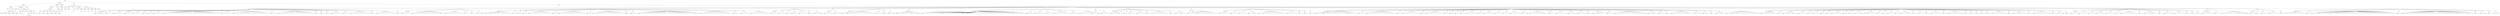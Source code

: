 graph Tree {
	"t0" [label = "TEI"];
	"t1" [label = "teiHeader"];
	"t2" [label = "fileDesc"];
	"t3" [label = "titleStmt"];
	"t4" [label = "title"];
	"t5" [label = "title"];
	"t6" [label = "author"];
	"t7" [label = "persName"];
	"t8" [label = "forename"];
	"t9" [label = "forename"];
	"t10" [label = "roleName"];
	"t11" [label = "nameLink"];
	"t12" [label = "surname"];
	"t13" [label = "idno"];
	"t14" [label = "idno"];
	"t15" [label = "publicationStmt"];
	"t16" [label = "publisher"];
	"t17" [label = "idno"];
	"t18" [label = "idno"];
	"t19" [label = "availability"];
	"t20" [label = "licence"];
	"t21" [label = "ab"];
	"t22" [label = "ref"];
	"t23" [label = "sourceDesc"];
	"t24" [label = "bibl"];
	"t25" [label = "name"];
	"t26" [label = "idno"];
	"t27" [label = "idno"];
	"t28" [label = "availability"];
	"t29" [label = "licence"];
	"t30" [label = "ab"];
	"t31" [label = "ref"];
	"t32" [label = "bibl"];
	"t33" [label = "date"];
	"t34" [label = "date"];
	"t35" [label = "idno"];
	"t36" [label = "profileDesc"];
	"t37" [label = "particDesc"];
	"t38" [label = "listPerson"];
	"t39" [label = "person"];
	"t40" [label = "persName"];
	"t41" [label = "person"];
	"t42" [label = "persName"];
	"t43" [label = "person"];
	"t44" [label = "persName"];
	"t45" [label = "person"];
	"t46" [label = "persName"];
	"t47" [label = "person"];
	"t48" [label = "persName"];
	"t49" [label = "person"];
	"t50" [label = "persName"];
	"t51" [label = "textClass"];
	"t52" [label = "keywords"];
	"t53" [label = "term"];
	"t54" [label = "term"];
	"t55" [label = "revisionDesc"];
	"t56" [label = "listChange"];
	"t57" [label = "change"];
	"t58" [label = "text"];
	"t59" [label = "front"];
	"t60" [label = "docTitle"];
	"t61" [label = "titlePart"];
	"t62" [label = "titlePart"];
	"t63" [label = "docDate"];
	"t64" [label = "docAuthor"];
	"t65" [label = "div"];
	"t66" [label = "div"];
	"t67" [label = "p"];
	"t68" [label = "performance"];
	"t69" [label = "ab"];
	"t70" [label = "castList"];
	"t71" [label = "head"];
	"t72" [label = "castItem"];
	"t73" [label = "role"];
	"t74" [label = "castItem"];
	"t75" [label = "role"];
	"t76" [label = "castItem"];
	"t77" [label = "role"];
	"t78" [label = "castItem"];
	"t79" [label = "role"];
	"t80" [label = "castItem"];
	"t81" [label = "role"];
	"t82" [label = "castItem"];
	"t83" [label = "role"];
	"t84" [label = "body"];
	"t85" [label = "div"];
	"t86" [label = "head"];
	"t87" [label = "div"];
	"t88" [label = "head"];
	"t89" [label = "sp"];
	"t90" [label = "speaker"];
	"t91" [label = "l"];
	"t92" [label = "sp"];
	"t93" [label = "speaker"];
	"t94" [label = "l"];
	"t95" [label = "sp"];
	"t96" [label = "speaker"];
	"t97" [label = "l"];
	"t98" [label = "l"];
	"t99" [label = "sp"];
	"t100" [label = "speaker"];
	"t101" [label = "l"];
	"t102" [label = "l"];
	"t103" [label = "l"];
	"t104" [label = "l"];
	"t105" [label = "stage"];
	"t106" [label = "sp"];
	"t107" [label = "speaker"];
	"t108" [label = "l"];
	"t109" [label = "l"];
	"t110" [label = "sp"];
	"t111" [label = "speaker"];
	"t112" [label = "l"];
	"t113" [label = "l"];
	"t114" [label = "l"];
	"t115" [label = "sp"];
	"t116" [label = "speaker"];
	"t117" [label = "l"];
	"t118" [label = "sp"];
	"t119" [label = "speaker"];
	"t120" [label = "l"];
	"t121" [label = "sp"];
	"t122" [label = "speaker"];
	"t123" [label = "l"];
	"t124" [label = "l"];
	"t125" [label = "l"];
	"t126" [label = "sp"];
	"t127" [label = "speaker"];
	"t128" [label = "l"];
	"t129" [label = "l"];
	"t130" [label = "l"];
	"t131" [label = "l"];
	"t132" [label = "l"];
	"t133" [label = "l"];
	"t134" [label = "l"];
	"t135" [label = "l"];
	"t136" [label = "l"];
	"t137" [label = "l"];
	"t138" [label = "l"];
	"t139" [label = "l"];
	"t140" [label = "l"];
	"t141" [label = "l"];
	"t142" [label = "l"];
	"t143" [label = "l"];
	"t144" [label = "l"];
	"t145" [label = "l"];
	"t146" [label = "l"];
	"t147" [label = "l"];
	"t148" [label = "l"];
	"t149" [label = "l"];
	"t150" [label = "l"];
	"t151" [label = "l"];
	"t152" [label = "l"];
	"t153" [label = "l"];
	"t154" [label = "sp"];
	"t155" [label = "speaker"];
	"t156" [label = "l"];
	"t157" [label = "l"];
	"t158" [label = "l"];
	"t159" [label = "l"];
	"t160" [label = "sp"];
	"t161" [label = "speaker"];
	"t162" [label = "l"];
	"t163" [label = "l"];
	"t164" [label = "l"];
	"t165" [label = "l"];
	"t166" [label = "l"];
	"t167" [label = "l"];
	"t168" [label = "l"];
	"t169" [label = "l"];
	"t170" [label = "l"];
	"t171" [label = "l"];
	"t172" [label = "l"];
	"t173" [label = "l"];
	"t174" [label = "l"];
	"t175" [label = "l"];
	"t176" [label = "l"];
	"t177" [label = "l"];
	"t178" [label = "sp"];
	"t179" [label = "speaker"];
	"t180" [label = "l"];
	"t181" [label = "l"];
	"t182" [label = "sp"];
	"t183" [label = "speaker"];
	"t184" [label = "l"];
	"t185" [label = "l"];
	"t186" [label = "l"];
	"t187" [label = "l"];
	"t188" [label = "l"];
	"t189" [label = "l"];
	"t190" [label = "l"];
	"t191" [label = "l"];
	"t192" [label = "l"];
	"t193" [label = "l"];
	"t194" [label = "l"];
	"t195" [label = "l"];
	"t196" [label = "l"];
	"t197" [label = "l"];
	"t198" [label = "l"];
	"t199" [label = "l"];
	"t200" [label = "sp"];
	"t201" [label = "speaker"];
	"t202" [label = "l"];
	"t203" [label = "sp"];
	"t204" [label = "speaker"];
	"t205" [label = "l"];
	"t206" [label = "sp"];
	"t207" [label = "speaker"];
	"t208" [label = "l"];
	"t209" [label = "sp"];
	"t210" [label = "speaker"];
	"t211" [label = "l"];
	"t212" [label = "l"];
	"t213" [label = "l"];
	"t214" [label = "l"];
	"t215" [label = "sp"];
	"t216" [label = "speaker"];
	"t217" [label = "l"];
	"t218" [label = "l"];
	"t219" [label = "sp"];
	"t220" [label = "speaker"];
	"t221" [label = "l"];
	"t222" [label = "l"];
	"t223" [label = "l"];
	"t224" [label = "l"];
	"t225" [label = "l"];
	"t226" [label = "l"];
	"t227" [label = "l"];
	"t228" [label = "l"];
	"t229" [label = "sp"];
	"t230" [label = "speaker"];
	"t231" [label = "l"];
	"t232" [label = "sp"];
	"t233" [label = "speaker"];
	"t234" [label = "l"];
	"t235" [label = "l"];
	"t236" [label = "l"];
	"t237" [label = "l"];
	"t238" [label = "l"];
	"t239" [label = "l"];
	"t240" [label = "l"];
	"t241" [label = "l"];
	"t242" [label = "sp"];
	"t243" [label = "speaker"];
	"t244" [label = "l"];
	"t245" [label = "div"];
	"t246" [label = "head"];
	"t247" [label = "sp"];
	"t248" [label = "speaker"];
	"t249" [label = "l"];
	"t250" [label = "l"];
	"t251" [label = "l"];
	"t252" [label = "sp"];
	"t253" [label = "speaker"];
	"t254" [label = "l"];
	"t255" [label = "l"];
	"t256" [label = "l"];
	"t257" [label = "l"];
	"t258" [label = "l"];
	"t259" [label = "l"];
	"t260" [label = "l"];
	"t261" [label = "l"];
	"t262" [label = "l"];
	"t263" [label = "l"];
	"t264" [label = "l"];
	"t265" [label = "l"];
	"t266" [label = "stage"];
	"t267" [label = "l"];
	"t268" [label = "sp"];
	"t269" [label = "speaker"];
	"t270" [label = "l"];
	"t271" [label = "l"];
	"t272" [label = "l"];
	"t273" [label = "l"];
	"t274" [label = "l"];
	"t275" [label = "l"];
	"t276" [label = "l"];
	"t277" [label = "sp"];
	"t278" [label = "speaker"];
	"t279" [label = "l"];
	"t280" [label = "l"];
	"t281" [label = "sp"];
	"t282" [label = "speaker"];
	"t283" [label = "l"];
	"t284" [label = "sp"];
	"t285" [label = "speaker"];
	"t286" [label = "l"];
	"t287" [label = "stage"];
	"t288" [label = "div"];
	"t289" [label = "head"];
	"t290" [label = "sp"];
	"t291" [label = "speaker"];
	"t292" [label = "l"];
	"t293" [label = "stage"];
	"t294" [label = "l"];
	"t295" [label = "l"];
	"t296" [label = "l"];
	"t297" [label = "l"];
	"t298" [label = "l"];
	"t299" [label = "l"];
	"t300" [label = "l"];
	"t301" [label = "l"];
	"t302" [label = "l"];
	"t303" [label = "sp"];
	"t304" [label = "speaker"];
	"t305" [label = "l"];
	"t306" [label = "sp"];
	"t307" [label = "speaker"];
	"t308" [label = "l"];
	"t309" [label = "sp"];
	"t310" [label = "speaker"];
	"t311" [label = "l"];
	"t312" [label = "sp"];
	"t313" [label = "speaker"];
	"t314" [label = "l"];
	"t315" [label = "l"];
	"t316" [label = "l"];
	"t317" [label = "l"];
	"t318" [label = "l"];
	"t319" [label = "l"];
	"t320" [label = "l"];
	"t321" [label = "l"];
	"t322" [label = "l"];
	"t323" [label = "l"];
	"t324" [label = "sp"];
	"t325" [label = "speaker"];
	"t326" [label = "l"];
	"t327" [label = "sp"];
	"t328" [label = "speaker"];
	"t329" [label = "l"];
	"t330" [label = "l"];
	"t331" [label = "l"];
	"t332" [label = "l"];
	"t333" [label = "l"];
	"t334" [label = "l"];
	"t335" [label = "l"];
	"t336" [label = "l"];
	"t337" [label = "l"];
	"t338" [label = "l"];
	"t339" [label = "l"];
	"t340" [label = "l"];
	"t341" [label = "sp"];
	"t342" [label = "speaker"];
	"t343" [label = "l"];
	"t344" [label = "sp"];
	"t345" [label = "speaker"];
	"t346" [label = "l"];
	"t347" [label = "l"];
	"t348" [label = "l"];
	"t349" [label = "l"];
	"t350" [label = "l"];
	"t351" [label = "l"];
	"t352" [label = "l"];
	"t353" [label = "l"];
	"t354" [label = "l"];
	"t355" [label = "l"];
	"t356" [label = "l"];
	"t357" [label = "l"];
	"t358" [label = "l"];
	"t359" [label = "l"];
	"t360" [label = "sp"];
	"t361" [label = "speaker"];
	"t362" [label = "l"];
	"t363" [label = "sp"];
	"t364" [label = "speaker"];
	"t365" [label = "l"];
	"t366" [label = "l"];
	"t367" [label = "sp"];
	"t368" [label = "speaker"];
	"t369" [label = "l"];
	"t370" [label = "l"];
	"t371" [label = "l"];
	"t372" [label = "l"];
	"t373" [label = "l"];
	"t374" [label = "l"];
	"t375" [label = "l"];
	"t376" [label = "l"];
	"t377" [label = "l"];
	"t378" [label = "l"];
	"t379" [label = "l"];
	"t380" [label = "l"];
	"t381" [label = "l"];
	"t382" [label = "l"];
	"t383" [label = "l"];
	"t384" [label = "l"];
	"t385" [label = "l"];
	"t386" [label = "stage"];
	"t387" [label = "l"];
	"t388" [label = "l"];
	"t389" [label = "l"];
	"t390" [label = "l"];
	"t391" [label = "l"];
	"t392" [label = "l"];
	"t393" [label = "l"];
	"t394" [label = "stage"];
	"t395" [label = "l"];
	"t396" [label = "sp"];
	"t397" [label = "speaker"];
	"t398" [label = "l"];
	"t399" [label = "l"];
	"t400" [label = "l"];
	"t401" [label = "l"];
	"t402" [label = "l"];
	"t403" [label = "l"];
	"t404" [label = "l"];
	"t405" [label = "l"];
	"t406" [label = "l"];
	"t407" [label = "l"];
	"t408" [label = "l"];
	"t409" [label = "l"];
	"t410" [label = "l"];
	"t411" [label = "l"];
	"t412" [label = "sp"];
	"t413" [label = "speaker"];
	"t414" [label = "l"];
	"t415" [label = "l"];
	"t416" [label = "sp"];
	"t417" [label = "speaker"];
	"t418" [label = "l"];
	"t419" [label = "l"];
	"t420" [label = "l"];
	"t421" [label = "sp"];
	"t422" [label = "speaker"];
	"t423" [label = "l"];
	"t424" [label = "l"];
	"t425" [label = "l"];
	"t426" [label = "l"];
	"t427" [label = "l"];
	"t428" [label = "l"];
	"t429" [label = "l"];
	"t430" [label = "l"];
	"t431" [label = "div"];
	"t432" [label = "head"];
	"t433" [label = "sp"];
	"t434" [label = "speaker"];
	"t435" [label = "l"];
	"t436" [label = "l"];
	"t437" [label = "sp"];
	"t438" [label = "speaker"];
	"t439" [label = "l"];
	"t440" [label = "l"];
	"t441" [label = "sp"];
	"t442" [label = "speaker"];
	"t443" [label = "l"];
	"t444" [label = "sp"];
	"t445" [label = "speaker"];
	"t446" [label = "l"];
	"t447" [label = "l"];
	"t448" [label = "sp"];
	"t449" [label = "speaker"];
	"t450" [label = "l"];
	"t451" [label = "l"];
	"t452" [label = "l"];
	"t453" [label = "sp"];
	"t454" [label = "speaker"];
	"t455" [label = "l"];
	"t456" [label = "sp"];
	"t457" [label = "speaker"];
	"t458" [label = "l"];
	"t459" [label = "l"];
	"t460" [label = "stage"];
	"t461" [label = "div"];
	"t462" [label = "head"];
	"t463" [label = "sp"];
	"t464" [label = "speaker"];
	"t465" [label = "l"];
	"t466" [label = "l"];
	"t467" [label = "l"];
	"t468" [label = "sp"];
	"t469" [label = "speaker"];
	"t470" [label = "l"];
	"t471" [label = "l"];
	"t472" [label = "div"];
	"t473" [label = "head"];
	"t474" [label = "sp"];
	"t475" [label = "speaker"];
	"t476" [label = "l"];
	"t477" [label = "sp"];
	"t478" [label = "speaker"];
	"t479" [label = "l"];
	"t480" [label = "l"];
	"t481" [label = "l"];
	"t482" [label = "l"];
	"t483" [label = "l"];
	"t484" [label = "l"];
	"t485" [label = "l"];
	"t486" [label = "l"];
	"t487" [label = "l"];
	"t488" [label = "l"];
	"t489" [label = "l"];
	"t490" [label = "l"];
	"t491" [label = "sp"];
	"t492" [label = "speaker"];
	"t493" [label = "l"];
	"t494" [label = "l"];
	"t495" [label = "sp"];
	"t496" [label = "speaker"];
	"t497" [label = "l"];
	"t498" [label = "sp"];
	"t499" [label = "speaker"];
	"t500" [label = "l"];
	"t501" [label = "stage"];
	"t502" [label = "div"];
	"t503" [label = "head"];
	"t504" [label = "sp"];
	"t505" [label = "speaker"];
	"t506" [label = "l"];
	"t507" [label = "l"];
	"t508" [label = "l"];
	"t509" [label = "l"];
	"t510" [label = "l"];
	"t511" [label = "stage"];
	"t512" [label = "l"];
	"t513" [label = "l"];
	"t514" [label = "stage"];
	"t515" [label = "l"];
	"t516" [label = "div"];
	"t517" [label = "head"];
	"t518" [label = "stage"];
	"t519" [label = "sp"];
	"t520" [label = "speaker"];
	"t521" [label = "l"];
	"t522" [label = "l"];
	"t523" [label = "l"];
	"t524" [label = "l"];
	"t525" [label = "l"];
	"t526" [label = "l"];
	"t527" [label = "l"];
	"t528" [label = "l"];
	"t529" [label = "stage"];
	"t530" [label = "l"];
	"t531" [label = "l"];
	"t532" [label = "l"];
	"t533" [label = "l"];
	"t534" [label = "stage"];
	"t535" [label = "l"];
	"t536" [label = "l"];
	"t537" [label = "l"];
	"t538" [label = "stage"];
	"t539" [label = "l"];
	"t540" [label = "stage"];
	"t541" [label = "l"];
	"t542" [label = "l"];
	"t543" [label = "l"];
	"t544" [label = "l"];
	"t545" [label = "l"];
	"t546" [label = "l"];
	"t547" [label = "l"];
	"t548" [label = "l"];
	"t549" [label = "l"];
	"t550" [label = "l"];
	"t551" [label = "l"];
	"t552" [label = "l"];
	"t553" [label = "l"];
	"t554" [label = "l"];
	"t555" [label = "l"];
	"t556" [label = "l"];
	"t557" [label = "l"];
	"t558" [label = "l"];
	"t559" [label = "l"];
	"t560" [label = "l"];
	"t561" [label = "stage"];
	"t562" [label = "l"];
	"t563" [label = "l"];
	"t564" [label = "l"];
	"t565" [label = "stage"];
	"t566" [label = "l"];
	"t567" [label = "sp"];
	"t568" [label = "speaker"];
	"t569" [label = "l"];
	"t570" [label = "l"];
	"t571" [label = "sp"];
	"t572" [label = "speaker"];
	"t573" [label = "l"];
	"t574" [label = "l"];
	"t575" [label = "l"];
	"t576" [label = "l"];
	"t577" [label = "sp"];
	"t578" [label = "speaker"];
	"t579" [label = "l"];
	"t580" [label = "l"];
	"t581" [label = "sp"];
	"t582" [label = "speaker"];
	"t583" [label = "l"];
	"t584" [label = "l"];
	"t585" [label = "l"];
	"t586" [label = "l"];
	"t587" [label = "l"];
	"t588" [label = "l"];
	"t589" [label = "l"];
	"t590" [label = "sp"];
	"t591" [label = "speaker"];
	"t592" [label = "l"];
	"t593" [label = "stage"];
	"t594" [label = "sp"];
	"t595" [label = "speaker"];
	"t596" [label = "l"];
	"t597" [label = "l"];
	"t598" [label = "l"];
	"t599" [label = "l"];
	"t600" [label = "stage"];
	"t601" [label = "l"];
	"t602" [label = "l"];
	"t603" [label = "stage"];
	"t604" [label = "div"];
	"t605" [label = "head"];
	"t606" [label = "sp"];
	"t607" [label = "speaker"];
	"t608" [label = "l"];
	"t609" [label = "l"];
	"t610" [label = "l"];
	"t611" [label = "div"];
	"t612" [label = "head"];
	"t613" [label = "stage"];
	"t614" [label = "sp"];
	"t615" [label = "speaker"];
	"t616" [label = "l"];
	"t617" [label = "l"];
	"t618" [label = "sp"];
	"t619" [label = "speaker"];
	"t620" [label = "l"];
	"t621" [label = "sp"];
	"t622" [label = "speaker"];
	"t623" [label = "l"];
	"t624" [label = "sp"];
	"t625" [label = "speaker"];
	"t626" [label = "l"];
	"t627" [label = "l"];
	"t628" [label = "sp"];
	"t629" [label = "speaker"];
	"t630" [label = "l"];
	"t631" [label = "l"];
	"t632" [label = "l"];
	"t633" [label = "sp"];
	"t634" [label = "speaker"];
	"t635" [label = "l"];
	"t636" [label = "sp"];
	"t637" [label = "speaker"];
	"t638" [label = "l"];
	"t639" [label = "l"];
	"t640" [label = "l"];
	"t641" [label = "l"];
	"t642" [label = "l"];
	"t643" [label = "l"];
	"t644" [label = "l"];
	"t645" [label = "sp"];
	"t646" [label = "speaker"];
	"t647" [label = "l"];
	"t648" [label = "sp"];
	"t649" [label = "speaker"];
	"t650" [label = "l"];
	"t651" [label = "stage"];
	"t652" [label = "l"];
	"t653" [label = "l"];
	"t654" [label = "div"];
	"t655" [label = "head"];
	"t656" [label = "stage"];
	"t657" [label = "sp"];
	"t658" [label = "speaker"];
	"t659" [label = "l"];
	"t660" [label = "l"];
	"t661" [label = "l"];
	"t662" [label = "stage"];
	"t663" [label = "l"];
	"t664" [label = "l"];
	"t665" [label = "l"];
	"t666" [label = "l"];
	"t667" [label = "l"];
	"t668" [label = "l"];
	"t669" [label = "l"];
	"t670" [label = "l"];
	"t671" [label = "l"];
	"t672" [label = "div"];
	"t673" [label = "head"];
	"t674" [label = "sp"];
	"t675" [label = "speaker"];
	"t676" [label = "l"];
	"t677" [label = "l"];
	"t678" [label = "l"];
	"t679" [label = "l"];
	"t680" [label = "sp"];
	"t681" [label = "speaker"];
	"t682" [label = "l"];
	"t683" [label = "l"];
	"t684" [label = "sp"];
	"t685" [label = "speaker"];
	"t686" [label = "l"];
	"t687" [label = "l"];
	"t688" [label = "l"];
	"t689" [label = "sp"];
	"t690" [label = "speaker"];
	"t691" [label = "l"];
	"t692" [label = "stage"];
	"t693" [label = "l"];
	"t694" [label = "sp"];
	"t695" [label = "speaker"];
	"t696" [label = "l"];
	"t697" [label = "l"];
	"t698" [label = "l"];
	"t699" [label = "l"];
	"t700" [label = "l"];
	"t701" [label = "l"];
	"t702" [label = "l"];
	"t703" [label = "l"];
	"t704" [label = "l"];
	"t705" [label = "l"];
	"t706" [label = "l"];
	"t707" [label = "l"];
	"t708" [label = "sp"];
	"t709" [label = "speaker"];
	"t710" [label = "l"];
	"t711" [label = "l"];
	"t712" [label = "l"];
	"t713" [label = "l"];
	"t714" [label = "sp"];
	"t715" [label = "speaker"];
	"t716" [label = "l"];
	"t717" [label = "sp"];
	"t718" [label = "speaker"];
	"t719" [label = "l"];
	"t720" [label = "sp"];
	"t721" [label = "speaker"];
	"t722" [label = "l"];
	"t723" [label = "div"];
	"t724" [label = "head"];
	"t725" [label = "stage"];
	"t726" [label = "sp"];
	"t727" [label = "speaker"];
	"t728" [label = "l"];
	"t729" [label = "l"];
	"t730" [label = "sp"];
	"t731" [label = "speaker"];
	"t732" [label = "l"];
	"t733" [label = "l"];
	"t734" [label = "l"];
	"t735" [label = "l"];
	"t736" [label = "l"];
	"t737" [label = "l"];
	"t738" [label = "l"];
	"t739" [label = "l"];
	"t740" [label = "l"];
	"t741" [label = "l"];
	"t742" [label = "stage"];
	"t743" [label = "l"];
	"t744" [label = "l"];
	"t745" [label = "l"];
	"t746" [label = "l"];
	"t747" [label = "sp"];
	"t748" [label = "speaker"];
	"t749" [label = "l"];
	"t750" [label = "l"];
	"t751" [label = "sp"];
	"t752" [label = "speaker"];
	"t753" [label = "l"];
	"t754" [label = "l"];
	"t755" [label = "l"];
	"t756" [label = "l"];
	"t757" [label = "l"];
	"t758" [label = "l"];
	"t759" [label = "l"];
	"t760" [label = "l"];
	"t761" [label = "l"];
	"t762" [label = "l"];
	"t763" [label = "l"];
	"t764" [label = "l"];
	"t765" [label = "l"];
	"t766" [label = "sp"];
	"t767" [label = "speaker"];
	"t768" [label = "l"];
	"t769" [label = "sp"];
	"t770" [label = "speaker"];
	"t771" [label = "l"];
	"t772" [label = "l"];
	"t773" [label = "l"];
	"t774" [label = "l"];
	"t775" [label = "l"];
	"t776" [label = "l"];
	"t777" [label = "l"];
	"t778" [label = "sp"];
	"t779" [label = "speaker"];
	"t780" [label = "l"];
	"t781" [label = "sp"];
	"t782" [label = "speaker"];
	"t783" [label = "l"];
	"t784" [label = "l"];
	"t785" [label = "l"];
	"t786" [label = "l"];
	"t787" [label = "l"];
	"t788" [label = "l"];
	"t789" [label = "l"];
	"t790" [label = "sp"];
	"t791" [label = "speaker"];
	"t792" [label = "l"];
	"t793" [label = "sp"];
	"t794" [label = "speaker"];
	"t795" [label = "l"];
	"t796" [label = "sp"];
	"t797" [label = "speaker"];
	"t798" [label = "l"];
	"t799" [label = "sp"];
	"t800" [label = "speaker"];
	"t801" [label = "l"];
	"t802" [label = "sp"];
	"t803" [label = "speaker"];
	"t804" [label = "l"];
	"t805" [label = "l"];
	"t806" [label = "l"];
	"t807" [label = "l"];
	"t808" [label = "sp"];
	"t809" [label = "speaker"];
	"t810" [label = "l"];
	"t811" [label = "sp"];
	"t812" [label = "speaker"];
	"t813" [label = "l"];
	"t814" [label = "l"];
	"t815" [label = "l"];
	"t816" [label = "l"];
	"t817" [label = "sp"];
	"t818" [label = "speaker"];
	"t819" [label = "l"];
	"t820" [label = "l"];
	"t821" [label = "sp"];
	"t822" [label = "speaker"];
	"t823" [label = "l"];
	"t824" [label = "l"];
	"t825" [label = "sp"];
	"t826" [label = "speaker"];
	"t827" [label = "l"];
	"t828" [label = "l"];
	"t829" [label = "l"];
	"t830" [label = "l"];
	"t831" [label = "sp"];
	"t832" [label = "speaker"];
	"t833" [label = "l"];
	"t834" [label = "stage"];
	"t835" [label = "sp"];
	"t836" [label = "speaker"];
	"t837" [label = "l"];
	"t838" [label = "l"];
	"t839" [label = "l"];
	"t840" [label = "l"];
	"t841" [label = "l"];
	"t842" [label = "stage"];
	"t843" [label = "l"];
	"t844" [label = "sp"];
	"t845" [label = "speaker"];
	"t846" [label = "l"];
	"t847" [label = "l"];
	"t848" [label = "sp"];
	"t849" [label = "speaker"];
	"t850" [label = "l"];
	"t851" [label = "l"];
	"t852" [label = "l"];
	"t853" [label = "l"];
	"t854" [label = "sp"];
	"t855" [label = "speaker"];
	"t856" [label = "l"];
	"t857" [label = "l"];
	"t858" [label = "l"];
	"t859" [label = "sp"];
	"t860" [label = "speaker"];
	"t861" [label = "l"];
	"t862" [label = "l"];
	"t863" [label = "l"];
	"t864" [label = "sp"];
	"t865" [label = "speaker"];
	"t866" [label = "l"];
	"t867" [label = "sp"];
	"t868" [label = "speaker"];
	"t869" [label = "l"];
	"t870" [label = "stage"];
	"t871" [label = "l"];
	"t872" [label = "l"];
	"t873" [label = "l"];
	"t874" [label = "sp"];
	"t875" [label = "speaker"];
	"t876" [label = "l"];
	"t877" [label = "l"];
	"t878" [label = "sp"];
	"t879" [label = "speaker"];
	"t880" [label = "l"];
	"t881" [label = "l"];
	"t882" [label = "l"];
	"t883" [label = "l"];
	"t884" [label = "l"];
	"t885" [label = "l"];
	"t886" [label = "l"];
	"t887" [label = "l"];
	"t888" [label = "l"];
	"t889" [label = "l"];
	"t890" [label = "l"];
	"t891" [label = "l"];
	"t892" [label = "l"];
	"t893" [label = "stage"];
	"t894" [label = "sp"];
	"t895" [label = "speaker"];
	"t896" [label = "l"];
	"t897" [label = "stage"];
	"t898" [label = "l"];
	"t899" [label = "sp"];
	"t900" [label = "speaker"];
	"t901" [label = "l"];
	"t902" [label = "l"];
	"t903" [label = "sp"];
	"t904" [label = "speaker"];
	"t905" [label = "l"];
	"t906" [label = "sp"];
	"t907" [label = "speaker"];
	"t908" [label = "l"];
	"t909" [label = "l"];
	"t910" [label = "l"];
	"t911" [label = "l"];
	"t912" [label = "l"];
	"t913" [label = "l"];
	"t914" [label = "stage"];
	"t915" [label = "l"];
	"t916" [label = "l"];
	"t917" [label = "sp"];
	"t918" [label = "speaker"];
	"t919" [label = "l"];
	"t920" [label = "stage"];
	"t921" [label = "sp"];
	"t922" [label = "speaker"];
	"t923" [label = "stage"];
	"t924" [label = "l"];
	"t925" [label = "sp"];
	"t926" [label = "speaker"];
	"t927" [label = "l"];
	"t928" [label = "sp"];
	"t929" [label = "speaker"];
	"t930" [label = "l"];
	"t931" [label = "stage"];
	"t932" [label = "l"];
	"t933" [label = "sp"];
	"t934" [label = "speaker"];
	"t935" [label = "l"];
	"t936" [label = "stage"];
	"t937" [label = "l"];
	"t938" [label = "stage"];
	"t939" [label = "l"];
	"t940" [label = "l"];
	"t941" [label = "l"];
	"t942" [label = "l"];
	"t943" [label = "l"];
	"t944" [label = "l"];
	"t945" [label = "l"];
	"t946" [label = "l"];
	"t947" [label = "l"];
	"t948" [label = "stage"];
	"t949" [label = "div"];
	"t950" [label = "head"];
	"t951" [label = "stage"];
	"t952" [label = "sp"];
	"t953" [label = "speaker"];
	"t954" [label = "l"];
	"t955" [label = "l"];
	"t956" [label = "l"];
	"t957" [label = "l"];
	"t958" [label = "stage"];
	"t959" [label = "l"];
	"t960" [label = "sp"];
	"t961" [label = "speaker"];
	"t962" [label = "l"];
	"t963" [label = "sp"];
	"t964" [label = "speaker"];
	"t965" [label = "l"];
	"t966" [label = "stage"];
	"t967" [label = "l"];
	"t968" [label = "stage"];
	"t969" [label = "l"];
	"t970" [label = "sp"];
	"t971" [label = "speaker"];
	"t972" [label = "l"];
	"t973" [label = "l"];
	"t974" [label = "l"];
	"t975" [label = "sp"];
	"t976" [label = "speaker"];
	"t977" [label = "l"];
	"t978" [label = "sp"];
	"t979" [label = "speaker"];
	"t980" [label = "l"];
	"t981" [label = "l"];
	"t982" [label = "sp"];
	"t983" [label = "speaker"];
	"t984" [label = "l"];
	"t985" [label = "sp"];
	"t986" [label = "speaker"];
	"t987" [label = "l"];
	"t988" [label = "sp"];
	"t989" [label = "speaker"];
	"t990" [label = "l"];
	"t991" [label = "l"];
	"t992" [label = "l"];
	"t993" [label = "l"];
	"t994" [label = "sp"];
	"t995" [label = "speaker"];
	"t996" [label = "l"];
	"t997" [label = "sp"];
	"t998" [label = "speaker"];
	"t999" [label = "l"];
	"t1000" [label = "sp"];
	"t1001" [label = "speaker"];
	"t1002" [label = "l"];
	"t1003" [label = "l"];
	"t1004" [label = "stage"];
	"t1005" [label = "sp"];
	"t1006" [label = "speaker"];
	"t1007" [label = "stage"];
	"t1008" [label = "l"];
	"t1009" [label = "l"];
	"t1010" [label = "l"];
	"t1011" [label = "sp"];
	"t1012" [label = "speaker"];
	"t1013" [label = "l"];
	"t1014" [label = "sp"];
	"t1015" [label = "speaker"];
	"t1016" [label = "l"];
	"t1017" [label = "sp"];
	"t1018" [label = "speaker"];
	"t1019" [label = "l"];
	"t1020" [label = "l"];
	"t1021" [label = "sp"];
	"t1022" [label = "speaker"];
	"t1023" [label = "l"];
	"t1024" [label = "sp"];
	"t1025" [label = "speaker"];
	"t1026" [label = "l"];
	"t1027" [label = "l"];
	"t1028" [label = "stage"];
	"t1029" [label = "l"];
	"t1030" [label = "sp"];
	"t1031" [label = "speaker"];
	"t1032" [label = "l"];
	"t1033" [label = "sp"];
	"t1034" [label = "speaker"];
	"t1035" [label = "l"];
	"t1036" [label = "l"];
	"t1037" [label = "sp"];
	"t1038" [label = "speaker"];
	"t1039" [label = "l"];
	"t1040" [label = "sp"];
	"t1041" [label = "speaker"];
	"t1042" [label = "l"];
	"t1043" [label = "l"];
	"t1044" [label = "l"];
	"t1045" [label = "l"];
	"t1046" [label = "sp"];
	"t1047" [label = "speaker"];
	"t1048" [label = "l"];
	"t1049" [label = "sp"];
	"t1050" [label = "speaker"];
	"t1051" [label = "l"];
	"t1052" [label = "l"];
	"t1053" [label = "l"];
	"t1054" [label = "l"];
	"t1055" [label = "l"];
	"t1056" [label = "stage"];
	"t1057" [label = "sp"];
	"t1058" [label = "speaker"];
	"t1059" [label = "l"];
	"t1060" [label = "sp"];
	"t1061" [label = "speaker"];
	"t1062" [label = "l"];
	"t1063" [label = "sp"];
	"t1064" [label = "speaker"];
	"t1065" [label = "l"];
	"t1066" [label = "sp"];
	"t1067" [label = "speaker"];
	"t1068" [label = "l"];
	"t1069" [label = "sp"];
	"t1070" [label = "speaker"];
	"t1071" [label = "l"];
	"t1072" [label = "sp"];
	"t1073" [label = "speaker"];
	"t1074" [label = "l"];
	"t1075" [label = "l"];
	"t1076" [label = "l"];
	"t1077" [label = "l"];
	"t1078" [label = "l"];
	"t1079" [label = "l"];
	"t1080" [label = "sp"];
	"t1081" [label = "speaker"];
	"t1082" [label = "l"];
	"t1083" [label = "sp"];
	"t1084" [label = "speaker"];
	"t1085" [label = "l"];
	"t1086" [label = "stage"];
	"t1087" [label = "l"];
	"t1088" [label = "l"];
	"t1089" [label = "l"];
	"t1090" [label = "sp"];
	"t1091" [label = "speaker"];
	"t1092" [label = "l"];
	"t1093" [label = "sp"];
	"t1094" [label = "speaker"];
	"t1095" [label = "l"];
	"t1096" [label = "l"];
	"t1097" [label = "l"];
	"t1098" [label = "l"];
	"t1099" [label = "l"];
	"t1100" [label = "l"];
	"t1101" [label = "stage"];
	"t1102" [label = "sp"];
	"t1103" [label = "speaker"];
	"t1104" [label = "l"];
	"t1105" [label = "sp"];
	"t1106" [label = "speaker"];
	"t1107" [label = "l"];
	"t1108" [label = "stage"];
	"t1109" [label = "sp"];
	"t1110" [label = "speaker"];
	"t1111" [label = "l"];
	"t1112" [label = "div"];
	"t1113" [label = "head"];
	"t1114" [label = "sp"];
	"t1115" [label = "speaker"];
	"t1116" [label = "l"];
	"t1117" [label = "l"];
	"t1118" [label = "sp"];
	"t1119" [label = "speaker"];
	"t1120" [label = "l"];
	"t1121" [label = "l"];
	"t1122" [label = "l"];
	"t1123" [label = "sp"];
	"t1124" [label = "speaker"];
	"t1125" [label = "l"];
	"t1126" [label = "l"];
	"t1127" [label = "sp"];
	"t1128" [label = "speaker"];
	"t1129" [label = "l"];
	"t1130" [label = "l"];
	"t1131" [label = "l"];
	"t1132" [label = "sp"];
	"t1133" [label = "speaker"];
	"t1134" [label = "l"];
	"t1135" [label = "l"];
	"t1136" [label = "l"];
	"t1137" [label = "sp"];
	"t1138" [label = "speaker"];
	"t1139" [label = "l"];
	"t1140" [label = "sp"];
	"t1141" [label = "speaker"];
	"t1142" [label = "l"];
	"t1143" [label = "l"];
	"t1144" [label = "l"];
	"t1145" [label = "l"];
	"t1146" [label = "l"];
	"t1147" [label = "l"];
	"t1148" [label = "l"];
	"t1149" [label = "sp"];
	"t1150" [label = "speaker"];
	"t1151" [label = "l"];
	"t1152" [label = "sp"];
	"t1153" [label = "speaker"];
	"t1154" [label = "l"];
	"t1155" [label = "l"];
	"t1156" [label = "stage"];
	"t1157" [label = "l"];
	"t1158" [label = "l"];
	"t1159" [label = "sp"];
	"t1160" [label = "speaker"];
	"t1161" [label = "l"];
	"t1162" [label = "sp"];
	"t1163" [label = "speaker"];
	"t1164" [label = "l"];
	"t1165" [label = "l"];
	"t1166" [label = "stage"];
	"t1167" [label = "sp"];
	"t1168" [label = "speaker"];
	"t1169" [label = "l"];
	"t1170" [label = "l"];
	"t1171" [label = "l"];
	"t1172" [label = "l"];
	"t1173" [label = "sp"];
	"t1174" [label = "speaker"];
	"t1175" [label = "l"];
	"t1176" [label = "sp"];
	"t1177" [label = "speaker"];
	"t1178" [label = "l"];
	"t1179" [label = "sp"];
	"t1180" [label = "speaker"];
	"t1181" [label = "l"];
	"t1182" [label = "div"];
	"t1183" [label = "head"];
	"t1184" [label = "stage"];
	"t1185" [label = "sp"];
	"t1186" [label = "speaker"];
	"t1187" [label = "l"];
	"t1188" [label = "l"];
	"t1189" [label = "l"];
	"t1190" [label = "l"];
	"t1191" [label = "sp"];
	"t1192" [label = "speaker"];
	"t1193" [label = "l"];
	"t1194" [label = "l"];
	"t1195" [label = "sp"];
	"t1196" [label = "speaker"];
	"t1197" [label = "l"];
	"t1198" [label = "l"];
	"t1199" [label = "l"];
	"t1200" [label = "l"];
	"t1201" [label = "l"];
	"t1202" [label = "l"];
	"t1203" [label = "stage"];
	"t1204" [label = "l"];
	"t1205" [label = "l"];
	"t1206" [label = "stage"];
	"t1207" [label = "stage"];
	"t1208" [label = "div"];
	"t1209" [label = "head"];
	"t1210" [label = "sp"];
	"t1211" [label = "speaker"];
	"t1212" [label = "l"];
	"t1213" [label = "sp"];
	"t1214" [label = "speaker"];
	"t1215" [label = "l"];
	"t1216" [label = "sp"];
	"t1217" [label = "speaker"];
	"t1218" [label = "l"];
	"t1219" [label = "l"];
	"t1220" [label = "sp"];
	"t1221" [label = "speaker"];
	"t1222" [label = "l"];
	"t1223" [label = "l"];
	"t1224" [label = "l"];
	"t1225" [label = "l"];
	"t1226" [label = "sp"];
	"t1227" [label = "speaker"];
	"t1228" [label = "l"];
	"t1229" [label = "div"];
	"t1230" [label = "head"];
	"t1231" [label = "sp"];
	"t1232" [label = "speaker"];
	"t1233" [label = "l"];
	"t1234" [label = "l"];
	"t1235" [label = "l"];
	"t1236" [label = "l"];
	"t1237" [label = "l"];
	"t1238" [label = "l"];
	"t1239" [label = "l"];
	"t1240" [label = "l"];
	"t1241" [label = "sp"];
	"t1242" [label = "speaker"];
	"t1243" [label = "l"];
	"t1244" [label = "sp"];
	"t1245" [label = "speaker"];
	"t1246" [label = "l"];
	"t1247" [label = "l"];
	"t1248" [label = "stage"];
	"t1249" [label = "l"];
	"t1250" [label = "l"];
	"t1251" [label = "l"];
	"t1252" [label = "l"];
	"t1253" [label = "stage"];
	"t1254" [label = "l"];
	"t1255" [label = "l"];
	"t1256" [label = "stage"];
	"t1257" [label = "l"];
	"t1258" [label = "l"];
	"t1259" [label = "l"];
	"t1260" [label = "l"];
	"t1261" [label = "l"];
	"t1262" [label = "l"];
	"t1263" [label = "l"];
	"t1264" [label = "l"];
	"t1265" [label = "l"];
	"t1266" [label = "l"];
	"t1267" [label = "l"];
	"t1268" [label = "l"];
	"t1269" [label = "l"];
	"t1270" [label = "l"];
	"t1271" [label = "l"];
	"t1272" [label = "l"];
	"t1273" [label = "l"];
	"t1274" [label = "l"];
	"t1275" [label = "l"];
	"t1276" [label = "l"];
	"t1277" [label = "l"];
	"t1278" [label = "l"];
	"t1279" [label = "l"];
	"t1280" [label = "l"];
	"t1281" [label = "l"];
	"t1282" [label = "l"];
	"t1283" [label = "l"];
	"t1284" [label = "sp"];
	"t1285" [label = "speaker"];
	"t1286" [label = "l"];
	"t1287" [label = "sp"];
	"t1288" [label = "speaker"];
	"t1289" [label = "l"];
	"t1290" [label = "l"];
	"t1291" [label = "l"];
	"t1292" [label = "l"];
	"t1293" [label = "l"];
	"t1294" [label = "l"];
	"t1295" [label = "l"];
	"t1296" [label = "l"];
	"t1297" [label = "l"];
	"t1298" [label = "l"];
	"t1299" [label = "l"];
	"t1300" [label = "l"];
	"t1301" [label = "l"];
	"t1302" [label = "l"];
	"t1303" [label = "l"];
	"t1304" [label = "l"];
	"t1305" [label = "l"];
	"t1306" [label = "l"];
	"t1307" [label = "l"];
	"t1308" [label = "l"];
	"t1309" [label = "l"];
	"t1310" [label = "l"];
	"t1311" [label = "l"];
	"t1312" [label = "l"];
	"t1313" [label = "stage"];
	"t1314" [label = "l"];
	"t1315" [label = "l"];
	"t1316" [label = "l"];
	"t1317" [label = "l"];
	"t1318" [label = "stage"];
	"t1319" [label = "l"];
	"t1320" [label = "l"];
	"t1321" [label = "sp"];
	"t1322" [label = "speaker"];
	"t1323" [label = "l"];
	"t1324" [label = "sp"];
	"t1325" [label = "speaker"];
	"t1326" [label = "l"];
	"t1327" [label = "stage"];
	"t1328" [label = "sp"];
	"t1329" [label = "speaker"];
	"t1330" [label = "l"];
	"t1331" [label = "sp"];
	"t1332" [label = "speaker"];
	"t1333" [label = "l"];
	"t1334" [label = "l"];
	"t0" -- "t1";
	"t1" -- "t2";
	"t2" -- "t3";
	"t3" -- "t4";
	"t3" -- "t5";
	"t3" -- "t6";
	"t6" -- "t7";
	"t7" -- "t8";
	"t7" -- "t9";
	"t7" -- "t10";
	"t7" -- "t11";
	"t7" -- "t12";
	"t6" -- "t13";
	"t6" -- "t14";
	"t2" -- "t15";
	"t15" -- "t16";
	"t15" -- "t17";
	"t15" -- "t18";
	"t15" -- "t19";
	"t19" -- "t20";
	"t20" -- "t21";
	"t20" -- "t22";
	"t2" -- "t23";
	"t23" -- "t24";
	"t24" -- "t25";
	"t24" -- "t26";
	"t24" -- "t27";
	"t24" -- "t28";
	"t28" -- "t29";
	"t29" -- "t30";
	"t29" -- "t31";
	"t24" -- "t32";
	"t32" -- "t33";
	"t32" -- "t34";
	"t32" -- "t35";
	"t1" -- "t36";
	"t36" -- "t37";
	"t37" -- "t38";
	"t38" -- "t39";
	"t39" -- "t40";
	"t38" -- "t41";
	"t41" -- "t42";
	"t38" -- "t43";
	"t43" -- "t44";
	"t38" -- "t45";
	"t45" -- "t46";
	"t38" -- "t47";
	"t47" -- "t48";
	"t38" -- "t49";
	"t49" -- "t50";
	"t36" -- "t51";
	"t51" -- "t52";
	"t52" -- "t53";
	"t52" -- "t54";
	"t1" -- "t55";
	"t55" -- "t56";
	"t56" -- "t57";
	"t0" -- "t58";
	"t58" -- "t59";
	"t59" -- "t60";
	"t60" -- "t61";
	"t60" -- "t62";
	"t59" -- "t63";
	"t59" -- "t64";
	"t59" -- "t65";
	"t65" -- "t66";
	"t66" -- "t67";
	"t59" -- "t68";
	"t68" -- "t69";
	"t59" -- "t70";
	"t70" -- "t71";
	"t70" -- "t72";
	"t72" -- "t73";
	"t70" -- "t74";
	"t74" -- "t75";
	"t70" -- "t76";
	"t76" -- "t77";
	"t70" -- "t78";
	"t78" -- "t79";
	"t70" -- "t80";
	"t80" -- "t81";
	"t70" -- "t82";
	"t82" -- "t83";
	"t58" -- "t84";
	"t84" -- "t85";
	"t85" -- "t86";
	"t85" -- "t87";
	"t87" -- "t88";
	"t87" -- "t89";
	"t89" -- "t90";
	"t89" -- "t91";
	"t87" -- "t92";
	"t92" -- "t93";
	"t92" -- "t94";
	"t87" -- "t95";
	"t95" -- "t96";
	"t95" -- "t97";
	"t95" -- "t98";
	"t87" -- "t99";
	"t99" -- "t100";
	"t99" -- "t101";
	"t99" -- "t102";
	"t99" -- "t103";
	"t99" -- "t104";
	"t87" -- "t105";
	"t87" -- "t106";
	"t106" -- "t107";
	"t106" -- "t108";
	"t106" -- "t109";
	"t87" -- "t110";
	"t110" -- "t111";
	"t110" -- "t112";
	"t110" -- "t113";
	"t110" -- "t114";
	"t87" -- "t115";
	"t115" -- "t116";
	"t115" -- "t117";
	"t87" -- "t118";
	"t118" -- "t119";
	"t118" -- "t120";
	"t87" -- "t121";
	"t121" -- "t122";
	"t121" -- "t123";
	"t121" -- "t124";
	"t121" -- "t125";
	"t87" -- "t126";
	"t126" -- "t127";
	"t126" -- "t128";
	"t126" -- "t129";
	"t126" -- "t130";
	"t126" -- "t131";
	"t126" -- "t132";
	"t126" -- "t133";
	"t126" -- "t134";
	"t126" -- "t135";
	"t126" -- "t136";
	"t126" -- "t137";
	"t126" -- "t138";
	"t126" -- "t139";
	"t126" -- "t140";
	"t126" -- "t141";
	"t126" -- "t142";
	"t126" -- "t143";
	"t126" -- "t144";
	"t126" -- "t145";
	"t126" -- "t146";
	"t126" -- "t147";
	"t126" -- "t148";
	"t126" -- "t149";
	"t126" -- "t150";
	"t126" -- "t151";
	"t126" -- "t152";
	"t126" -- "t153";
	"t87" -- "t154";
	"t154" -- "t155";
	"t154" -- "t156";
	"t154" -- "t157";
	"t154" -- "t158";
	"t154" -- "t159";
	"t87" -- "t160";
	"t160" -- "t161";
	"t160" -- "t162";
	"t160" -- "t163";
	"t160" -- "t164";
	"t160" -- "t165";
	"t160" -- "t166";
	"t160" -- "t167";
	"t160" -- "t168";
	"t160" -- "t169";
	"t160" -- "t170";
	"t160" -- "t171";
	"t160" -- "t172";
	"t160" -- "t173";
	"t160" -- "t174";
	"t160" -- "t175";
	"t160" -- "t176";
	"t160" -- "t177";
	"t87" -- "t178";
	"t178" -- "t179";
	"t178" -- "t180";
	"t178" -- "t181";
	"t87" -- "t182";
	"t182" -- "t183";
	"t182" -- "t184";
	"t182" -- "t185";
	"t182" -- "t186";
	"t182" -- "t187";
	"t182" -- "t188";
	"t182" -- "t189";
	"t182" -- "t190";
	"t182" -- "t191";
	"t182" -- "t192";
	"t182" -- "t193";
	"t182" -- "t194";
	"t182" -- "t195";
	"t182" -- "t196";
	"t182" -- "t197";
	"t182" -- "t198";
	"t182" -- "t199";
	"t87" -- "t200";
	"t200" -- "t201";
	"t200" -- "t202";
	"t87" -- "t203";
	"t203" -- "t204";
	"t203" -- "t205";
	"t87" -- "t206";
	"t206" -- "t207";
	"t206" -- "t208";
	"t87" -- "t209";
	"t209" -- "t210";
	"t209" -- "t211";
	"t209" -- "t212";
	"t209" -- "t213";
	"t209" -- "t214";
	"t87" -- "t215";
	"t215" -- "t216";
	"t215" -- "t217";
	"t215" -- "t218";
	"t87" -- "t219";
	"t219" -- "t220";
	"t219" -- "t221";
	"t219" -- "t222";
	"t219" -- "t223";
	"t219" -- "t224";
	"t219" -- "t225";
	"t219" -- "t226";
	"t219" -- "t227";
	"t219" -- "t228";
	"t87" -- "t229";
	"t229" -- "t230";
	"t229" -- "t231";
	"t87" -- "t232";
	"t232" -- "t233";
	"t232" -- "t234";
	"t232" -- "t235";
	"t232" -- "t236";
	"t232" -- "t237";
	"t232" -- "t238";
	"t232" -- "t239";
	"t232" -- "t240";
	"t232" -- "t241";
	"t87" -- "t242";
	"t242" -- "t243";
	"t242" -- "t244";
	"t85" -- "t245";
	"t245" -- "t246";
	"t245" -- "t247";
	"t247" -- "t248";
	"t247" -- "t249";
	"t247" -- "t250";
	"t247" -- "t251";
	"t245" -- "t252";
	"t252" -- "t253";
	"t252" -- "t254";
	"t252" -- "t255";
	"t252" -- "t256";
	"t252" -- "t257";
	"t252" -- "t258";
	"t252" -- "t259";
	"t252" -- "t260";
	"t252" -- "t261";
	"t252" -- "t262";
	"t252" -- "t263";
	"t252" -- "t264";
	"t252" -- "t265";
	"t252" -- "t266";
	"t252" -- "t267";
	"t245" -- "t268";
	"t268" -- "t269";
	"t268" -- "t270";
	"t268" -- "t271";
	"t268" -- "t272";
	"t268" -- "t273";
	"t268" -- "t274";
	"t268" -- "t275";
	"t268" -- "t276";
	"t245" -- "t277";
	"t277" -- "t278";
	"t277" -- "t279";
	"t277" -- "t280";
	"t245" -- "t281";
	"t281" -- "t282";
	"t281" -- "t283";
	"t245" -- "t284";
	"t284" -- "t285";
	"t284" -- "t286";
	"t284" -- "t287";
	"t85" -- "t288";
	"t288" -- "t289";
	"t288" -- "t290";
	"t290" -- "t291";
	"t290" -- "t292";
	"t290" -- "t293";
	"t290" -- "t294";
	"t290" -- "t295";
	"t290" -- "t296";
	"t290" -- "t297";
	"t290" -- "t298";
	"t290" -- "t299";
	"t290" -- "t300";
	"t290" -- "t301";
	"t290" -- "t302";
	"t288" -- "t303";
	"t303" -- "t304";
	"t303" -- "t305";
	"t288" -- "t306";
	"t306" -- "t307";
	"t306" -- "t308";
	"t288" -- "t309";
	"t309" -- "t310";
	"t309" -- "t311";
	"t288" -- "t312";
	"t312" -- "t313";
	"t312" -- "t314";
	"t312" -- "t315";
	"t312" -- "t316";
	"t312" -- "t317";
	"t312" -- "t318";
	"t312" -- "t319";
	"t312" -- "t320";
	"t312" -- "t321";
	"t312" -- "t322";
	"t312" -- "t323";
	"t288" -- "t324";
	"t324" -- "t325";
	"t324" -- "t326";
	"t288" -- "t327";
	"t327" -- "t328";
	"t327" -- "t329";
	"t327" -- "t330";
	"t327" -- "t331";
	"t327" -- "t332";
	"t327" -- "t333";
	"t327" -- "t334";
	"t327" -- "t335";
	"t327" -- "t336";
	"t327" -- "t337";
	"t327" -- "t338";
	"t327" -- "t339";
	"t327" -- "t340";
	"t288" -- "t341";
	"t341" -- "t342";
	"t341" -- "t343";
	"t288" -- "t344";
	"t344" -- "t345";
	"t344" -- "t346";
	"t344" -- "t347";
	"t344" -- "t348";
	"t344" -- "t349";
	"t344" -- "t350";
	"t344" -- "t351";
	"t344" -- "t352";
	"t344" -- "t353";
	"t344" -- "t354";
	"t344" -- "t355";
	"t344" -- "t356";
	"t344" -- "t357";
	"t344" -- "t358";
	"t344" -- "t359";
	"t288" -- "t360";
	"t360" -- "t361";
	"t360" -- "t362";
	"t288" -- "t363";
	"t363" -- "t364";
	"t363" -- "t365";
	"t363" -- "t366";
	"t288" -- "t367";
	"t367" -- "t368";
	"t367" -- "t369";
	"t367" -- "t370";
	"t367" -- "t371";
	"t367" -- "t372";
	"t367" -- "t373";
	"t367" -- "t374";
	"t367" -- "t375";
	"t367" -- "t376";
	"t367" -- "t377";
	"t367" -- "t378";
	"t367" -- "t379";
	"t367" -- "t380";
	"t367" -- "t381";
	"t367" -- "t382";
	"t367" -- "t383";
	"t367" -- "t384";
	"t367" -- "t385";
	"t367" -- "t386";
	"t367" -- "t387";
	"t367" -- "t388";
	"t367" -- "t389";
	"t367" -- "t390";
	"t367" -- "t391";
	"t367" -- "t392";
	"t367" -- "t393";
	"t367" -- "t394";
	"t367" -- "t395";
	"t288" -- "t396";
	"t396" -- "t397";
	"t396" -- "t398";
	"t396" -- "t399";
	"t396" -- "t400";
	"t396" -- "t401";
	"t396" -- "t402";
	"t396" -- "t403";
	"t396" -- "t404";
	"t396" -- "t405";
	"t396" -- "t406";
	"t396" -- "t407";
	"t396" -- "t408";
	"t396" -- "t409";
	"t396" -- "t410";
	"t396" -- "t411";
	"t288" -- "t412";
	"t412" -- "t413";
	"t412" -- "t414";
	"t412" -- "t415";
	"t288" -- "t416";
	"t416" -- "t417";
	"t416" -- "t418";
	"t416" -- "t419";
	"t416" -- "t420";
	"t288" -- "t421";
	"t421" -- "t422";
	"t421" -- "t423";
	"t421" -- "t424";
	"t421" -- "t425";
	"t421" -- "t426";
	"t421" -- "t427";
	"t421" -- "t428";
	"t421" -- "t429";
	"t421" -- "t430";
	"t85" -- "t431";
	"t431" -- "t432";
	"t431" -- "t433";
	"t433" -- "t434";
	"t433" -- "t435";
	"t433" -- "t436";
	"t431" -- "t437";
	"t437" -- "t438";
	"t437" -- "t439";
	"t437" -- "t440";
	"t431" -- "t441";
	"t441" -- "t442";
	"t441" -- "t443";
	"t431" -- "t444";
	"t444" -- "t445";
	"t444" -- "t446";
	"t444" -- "t447";
	"t431" -- "t448";
	"t448" -- "t449";
	"t448" -- "t450";
	"t448" -- "t451";
	"t448" -- "t452";
	"t431" -- "t453";
	"t453" -- "t454";
	"t453" -- "t455";
	"t431" -- "t456";
	"t456" -- "t457";
	"t456" -- "t458";
	"t456" -- "t459";
	"t456" -- "t460";
	"t85" -- "t461";
	"t461" -- "t462";
	"t461" -- "t463";
	"t463" -- "t464";
	"t463" -- "t465";
	"t463" -- "t466";
	"t463" -- "t467";
	"t461" -- "t468";
	"t468" -- "t469";
	"t468" -- "t470";
	"t468" -- "t471";
	"t85" -- "t472";
	"t472" -- "t473";
	"t472" -- "t474";
	"t474" -- "t475";
	"t474" -- "t476";
	"t472" -- "t477";
	"t477" -- "t478";
	"t477" -- "t479";
	"t477" -- "t480";
	"t477" -- "t481";
	"t477" -- "t482";
	"t477" -- "t483";
	"t477" -- "t484";
	"t477" -- "t485";
	"t477" -- "t486";
	"t477" -- "t487";
	"t477" -- "t488";
	"t477" -- "t489";
	"t477" -- "t490";
	"t472" -- "t491";
	"t491" -- "t492";
	"t491" -- "t493";
	"t491" -- "t494";
	"t472" -- "t495";
	"t495" -- "t496";
	"t495" -- "t497";
	"t472" -- "t498";
	"t498" -- "t499";
	"t498" -- "t500";
	"t498" -- "t501";
	"t85" -- "t502";
	"t502" -- "t503";
	"t502" -- "t504";
	"t504" -- "t505";
	"t504" -- "t506";
	"t504" -- "t507";
	"t504" -- "t508";
	"t504" -- "t509";
	"t504" -- "t510";
	"t504" -- "t511";
	"t504" -- "t512";
	"t504" -- "t513";
	"t504" -- "t514";
	"t504" -- "t515";
	"t85" -- "t516";
	"t516" -- "t517";
	"t516" -- "t518";
	"t516" -- "t519";
	"t519" -- "t520";
	"t519" -- "t521";
	"t519" -- "t522";
	"t519" -- "t523";
	"t519" -- "t524";
	"t519" -- "t525";
	"t519" -- "t526";
	"t519" -- "t527";
	"t519" -- "t528";
	"t519" -- "t529";
	"t519" -- "t530";
	"t519" -- "t531";
	"t519" -- "t532";
	"t519" -- "t533";
	"t519" -- "t534";
	"t519" -- "t535";
	"t519" -- "t536";
	"t519" -- "t537";
	"t519" -- "t538";
	"t519" -- "t539";
	"t519" -- "t540";
	"t519" -- "t541";
	"t519" -- "t542";
	"t519" -- "t543";
	"t519" -- "t544";
	"t519" -- "t545";
	"t519" -- "t546";
	"t519" -- "t547";
	"t519" -- "t548";
	"t519" -- "t549";
	"t519" -- "t550";
	"t519" -- "t551";
	"t519" -- "t552";
	"t519" -- "t553";
	"t519" -- "t554";
	"t519" -- "t555";
	"t519" -- "t556";
	"t519" -- "t557";
	"t519" -- "t558";
	"t519" -- "t559";
	"t519" -- "t560";
	"t519" -- "t561";
	"t519" -- "t562";
	"t519" -- "t563";
	"t519" -- "t564";
	"t519" -- "t565";
	"t519" -- "t566";
	"t516" -- "t567";
	"t567" -- "t568";
	"t567" -- "t569";
	"t567" -- "t570";
	"t516" -- "t571";
	"t571" -- "t572";
	"t571" -- "t573";
	"t571" -- "t574";
	"t571" -- "t575";
	"t571" -- "t576";
	"t516" -- "t577";
	"t577" -- "t578";
	"t577" -- "t579";
	"t577" -- "t580";
	"t516" -- "t581";
	"t581" -- "t582";
	"t581" -- "t583";
	"t581" -- "t584";
	"t581" -- "t585";
	"t581" -- "t586";
	"t581" -- "t587";
	"t581" -- "t588";
	"t581" -- "t589";
	"t516" -- "t590";
	"t590" -- "t591";
	"t590" -- "t592";
	"t590" -- "t593";
	"t516" -- "t594";
	"t594" -- "t595";
	"t594" -- "t596";
	"t594" -- "t597";
	"t594" -- "t598";
	"t594" -- "t599";
	"t594" -- "t600";
	"t594" -- "t601";
	"t594" -- "t602";
	"t594" -- "t603";
	"t85" -- "t604";
	"t604" -- "t605";
	"t604" -- "t606";
	"t606" -- "t607";
	"t606" -- "t608";
	"t606" -- "t609";
	"t606" -- "t610";
	"t85" -- "t611";
	"t611" -- "t612";
	"t611" -- "t613";
	"t611" -- "t614";
	"t614" -- "t615";
	"t614" -- "t616";
	"t614" -- "t617";
	"t611" -- "t618";
	"t618" -- "t619";
	"t618" -- "t620";
	"t611" -- "t621";
	"t621" -- "t622";
	"t621" -- "t623";
	"t611" -- "t624";
	"t624" -- "t625";
	"t624" -- "t626";
	"t624" -- "t627";
	"t611" -- "t628";
	"t628" -- "t629";
	"t628" -- "t630";
	"t628" -- "t631";
	"t628" -- "t632";
	"t611" -- "t633";
	"t633" -- "t634";
	"t633" -- "t635";
	"t611" -- "t636";
	"t636" -- "t637";
	"t636" -- "t638";
	"t636" -- "t639";
	"t636" -- "t640";
	"t636" -- "t641";
	"t636" -- "t642";
	"t636" -- "t643";
	"t636" -- "t644";
	"t611" -- "t645";
	"t645" -- "t646";
	"t645" -- "t647";
	"t611" -- "t648";
	"t648" -- "t649";
	"t648" -- "t650";
	"t648" -- "t651";
	"t648" -- "t652";
	"t648" -- "t653";
	"t85" -- "t654";
	"t654" -- "t655";
	"t654" -- "t656";
	"t654" -- "t657";
	"t657" -- "t658";
	"t657" -- "t659";
	"t657" -- "t660";
	"t657" -- "t661";
	"t657" -- "t662";
	"t657" -- "t663";
	"t657" -- "t664";
	"t657" -- "t665";
	"t657" -- "t666";
	"t657" -- "t667";
	"t657" -- "t668";
	"t657" -- "t669";
	"t657" -- "t670";
	"t657" -- "t671";
	"t85" -- "t672";
	"t672" -- "t673";
	"t672" -- "t674";
	"t674" -- "t675";
	"t674" -- "t676";
	"t674" -- "t677";
	"t674" -- "t678";
	"t674" -- "t679";
	"t672" -- "t680";
	"t680" -- "t681";
	"t680" -- "t682";
	"t680" -- "t683";
	"t672" -- "t684";
	"t684" -- "t685";
	"t684" -- "t686";
	"t684" -- "t687";
	"t684" -- "t688";
	"t672" -- "t689";
	"t689" -- "t690";
	"t689" -- "t691";
	"t689" -- "t692";
	"t689" -- "t693";
	"t672" -- "t694";
	"t694" -- "t695";
	"t694" -- "t696";
	"t694" -- "t697";
	"t694" -- "t698";
	"t694" -- "t699";
	"t694" -- "t700";
	"t694" -- "t701";
	"t694" -- "t702";
	"t694" -- "t703";
	"t694" -- "t704";
	"t694" -- "t705";
	"t694" -- "t706";
	"t694" -- "t707";
	"t672" -- "t708";
	"t708" -- "t709";
	"t708" -- "t710";
	"t708" -- "t711";
	"t708" -- "t712";
	"t708" -- "t713";
	"t672" -- "t714";
	"t714" -- "t715";
	"t714" -- "t716";
	"t672" -- "t717";
	"t717" -- "t718";
	"t717" -- "t719";
	"t672" -- "t720";
	"t720" -- "t721";
	"t720" -- "t722";
	"t85" -- "t723";
	"t723" -- "t724";
	"t723" -- "t725";
	"t723" -- "t726";
	"t726" -- "t727";
	"t726" -- "t728";
	"t726" -- "t729";
	"t723" -- "t730";
	"t730" -- "t731";
	"t730" -- "t732";
	"t730" -- "t733";
	"t730" -- "t734";
	"t730" -- "t735";
	"t730" -- "t736";
	"t730" -- "t737";
	"t730" -- "t738";
	"t730" -- "t739";
	"t730" -- "t740";
	"t730" -- "t741";
	"t730" -- "t742";
	"t730" -- "t743";
	"t730" -- "t744";
	"t730" -- "t745";
	"t730" -- "t746";
	"t723" -- "t747";
	"t747" -- "t748";
	"t747" -- "t749";
	"t747" -- "t750";
	"t723" -- "t751";
	"t751" -- "t752";
	"t751" -- "t753";
	"t751" -- "t754";
	"t751" -- "t755";
	"t751" -- "t756";
	"t751" -- "t757";
	"t751" -- "t758";
	"t751" -- "t759";
	"t751" -- "t760";
	"t751" -- "t761";
	"t751" -- "t762";
	"t751" -- "t763";
	"t751" -- "t764";
	"t751" -- "t765";
	"t723" -- "t766";
	"t766" -- "t767";
	"t766" -- "t768";
	"t723" -- "t769";
	"t769" -- "t770";
	"t769" -- "t771";
	"t769" -- "t772";
	"t769" -- "t773";
	"t769" -- "t774";
	"t769" -- "t775";
	"t769" -- "t776";
	"t769" -- "t777";
	"t723" -- "t778";
	"t778" -- "t779";
	"t778" -- "t780";
	"t723" -- "t781";
	"t781" -- "t782";
	"t781" -- "t783";
	"t781" -- "t784";
	"t781" -- "t785";
	"t781" -- "t786";
	"t781" -- "t787";
	"t781" -- "t788";
	"t781" -- "t789";
	"t723" -- "t790";
	"t790" -- "t791";
	"t790" -- "t792";
	"t723" -- "t793";
	"t793" -- "t794";
	"t793" -- "t795";
	"t723" -- "t796";
	"t796" -- "t797";
	"t796" -- "t798";
	"t723" -- "t799";
	"t799" -- "t800";
	"t799" -- "t801";
	"t723" -- "t802";
	"t802" -- "t803";
	"t802" -- "t804";
	"t802" -- "t805";
	"t802" -- "t806";
	"t802" -- "t807";
	"t723" -- "t808";
	"t808" -- "t809";
	"t808" -- "t810";
	"t723" -- "t811";
	"t811" -- "t812";
	"t811" -- "t813";
	"t811" -- "t814";
	"t811" -- "t815";
	"t811" -- "t816";
	"t723" -- "t817";
	"t817" -- "t818";
	"t817" -- "t819";
	"t817" -- "t820";
	"t723" -- "t821";
	"t821" -- "t822";
	"t821" -- "t823";
	"t821" -- "t824";
	"t723" -- "t825";
	"t825" -- "t826";
	"t825" -- "t827";
	"t825" -- "t828";
	"t825" -- "t829";
	"t825" -- "t830";
	"t723" -- "t831";
	"t831" -- "t832";
	"t831" -- "t833";
	"t831" -- "t834";
	"t723" -- "t835";
	"t835" -- "t836";
	"t835" -- "t837";
	"t835" -- "t838";
	"t835" -- "t839";
	"t835" -- "t840";
	"t835" -- "t841";
	"t835" -- "t842";
	"t835" -- "t843";
	"t723" -- "t844";
	"t844" -- "t845";
	"t844" -- "t846";
	"t844" -- "t847";
	"t723" -- "t848";
	"t848" -- "t849";
	"t848" -- "t850";
	"t848" -- "t851";
	"t848" -- "t852";
	"t848" -- "t853";
	"t723" -- "t854";
	"t854" -- "t855";
	"t854" -- "t856";
	"t854" -- "t857";
	"t854" -- "t858";
	"t723" -- "t859";
	"t859" -- "t860";
	"t859" -- "t861";
	"t859" -- "t862";
	"t859" -- "t863";
	"t723" -- "t864";
	"t864" -- "t865";
	"t864" -- "t866";
	"t723" -- "t867";
	"t867" -- "t868";
	"t867" -- "t869";
	"t867" -- "t870";
	"t867" -- "t871";
	"t867" -- "t872";
	"t867" -- "t873";
	"t723" -- "t874";
	"t874" -- "t875";
	"t874" -- "t876";
	"t874" -- "t877";
	"t723" -- "t878";
	"t878" -- "t879";
	"t878" -- "t880";
	"t878" -- "t881";
	"t878" -- "t882";
	"t878" -- "t883";
	"t878" -- "t884";
	"t878" -- "t885";
	"t878" -- "t886";
	"t878" -- "t887";
	"t878" -- "t888";
	"t878" -- "t889";
	"t878" -- "t890";
	"t878" -- "t891";
	"t878" -- "t892";
	"t878" -- "t893";
	"t723" -- "t894";
	"t894" -- "t895";
	"t894" -- "t896";
	"t894" -- "t897";
	"t894" -- "t898";
	"t723" -- "t899";
	"t899" -- "t900";
	"t899" -- "t901";
	"t899" -- "t902";
	"t723" -- "t903";
	"t903" -- "t904";
	"t903" -- "t905";
	"t723" -- "t906";
	"t906" -- "t907";
	"t906" -- "t908";
	"t906" -- "t909";
	"t906" -- "t910";
	"t906" -- "t911";
	"t906" -- "t912";
	"t906" -- "t913";
	"t906" -- "t914";
	"t906" -- "t915";
	"t906" -- "t916";
	"t723" -- "t917";
	"t917" -- "t918";
	"t917" -- "t919";
	"t917" -- "t920";
	"t723" -- "t921";
	"t921" -- "t922";
	"t921" -- "t923";
	"t921" -- "t924";
	"t723" -- "t925";
	"t925" -- "t926";
	"t925" -- "t927";
	"t723" -- "t928";
	"t928" -- "t929";
	"t928" -- "t930";
	"t928" -- "t931";
	"t928" -- "t932";
	"t723" -- "t933";
	"t933" -- "t934";
	"t933" -- "t935";
	"t933" -- "t936";
	"t933" -- "t937";
	"t933" -- "t938";
	"t933" -- "t939";
	"t933" -- "t940";
	"t933" -- "t941";
	"t933" -- "t942";
	"t933" -- "t943";
	"t933" -- "t944";
	"t933" -- "t945";
	"t933" -- "t946";
	"t933" -- "t947";
	"t933" -- "t948";
	"t85" -- "t949";
	"t949" -- "t950";
	"t949" -- "t951";
	"t949" -- "t952";
	"t952" -- "t953";
	"t952" -- "t954";
	"t952" -- "t955";
	"t952" -- "t956";
	"t952" -- "t957";
	"t952" -- "t958";
	"t952" -- "t959";
	"t949" -- "t960";
	"t960" -- "t961";
	"t960" -- "t962";
	"t949" -- "t963";
	"t963" -- "t964";
	"t963" -- "t965";
	"t963" -- "t966";
	"t963" -- "t967";
	"t963" -- "t968";
	"t963" -- "t969";
	"t949" -- "t970";
	"t970" -- "t971";
	"t970" -- "t972";
	"t970" -- "t973";
	"t970" -- "t974";
	"t949" -- "t975";
	"t975" -- "t976";
	"t975" -- "t977";
	"t949" -- "t978";
	"t978" -- "t979";
	"t978" -- "t980";
	"t978" -- "t981";
	"t949" -- "t982";
	"t982" -- "t983";
	"t982" -- "t984";
	"t949" -- "t985";
	"t985" -- "t986";
	"t985" -- "t987";
	"t949" -- "t988";
	"t988" -- "t989";
	"t988" -- "t990";
	"t988" -- "t991";
	"t988" -- "t992";
	"t988" -- "t993";
	"t949" -- "t994";
	"t994" -- "t995";
	"t994" -- "t996";
	"t949" -- "t997";
	"t997" -- "t998";
	"t997" -- "t999";
	"t949" -- "t1000";
	"t1000" -- "t1001";
	"t1000" -- "t1002";
	"t1000" -- "t1003";
	"t1000" -- "t1004";
	"t949" -- "t1005";
	"t1005" -- "t1006";
	"t1005" -- "t1007";
	"t1005" -- "t1008";
	"t1005" -- "t1009";
	"t1005" -- "t1010";
	"t949" -- "t1011";
	"t1011" -- "t1012";
	"t1011" -- "t1013";
	"t949" -- "t1014";
	"t1014" -- "t1015";
	"t1014" -- "t1016";
	"t949" -- "t1017";
	"t1017" -- "t1018";
	"t1017" -- "t1019";
	"t1017" -- "t1020";
	"t949" -- "t1021";
	"t1021" -- "t1022";
	"t1021" -- "t1023";
	"t949" -- "t1024";
	"t1024" -- "t1025";
	"t1024" -- "t1026";
	"t1024" -- "t1027";
	"t1024" -- "t1028";
	"t1024" -- "t1029";
	"t949" -- "t1030";
	"t1030" -- "t1031";
	"t1030" -- "t1032";
	"t949" -- "t1033";
	"t1033" -- "t1034";
	"t1033" -- "t1035";
	"t1033" -- "t1036";
	"t949" -- "t1037";
	"t1037" -- "t1038";
	"t1037" -- "t1039";
	"t949" -- "t1040";
	"t1040" -- "t1041";
	"t1040" -- "t1042";
	"t1040" -- "t1043";
	"t1040" -- "t1044";
	"t1040" -- "t1045";
	"t949" -- "t1046";
	"t1046" -- "t1047";
	"t1046" -- "t1048";
	"t949" -- "t1049";
	"t1049" -- "t1050";
	"t1049" -- "t1051";
	"t1049" -- "t1052";
	"t1049" -- "t1053";
	"t1049" -- "t1054";
	"t1049" -- "t1055";
	"t1049" -- "t1056";
	"t949" -- "t1057";
	"t1057" -- "t1058";
	"t1057" -- "t1059";
	"t949" -- "t1060";
	"t1060" -- "t1061";
	"t1060" -- "t1062";
	"t949" -- "t1063";
	"t1063" -- "t1064";
	"t1063" -- "t1065";
	"t949" -- "t1066";
	"t1066" -- "t1067";
	"t1066" -- "t1068";
	"t949" -- "t1069";
	"t1069" -- "t1070";
	"t1069" -- "t1071";
	"t949" -- "t1072";
	"t1072" -- "t1073";
	"t1072" -- "t1074";
	"t1072" -- "t1075";
	"t1072" -- "t1076";
	"t1072" -- "t1077";
	"t1072" -- "t1078";
	"t1072" -- "t1079";
	"t949" -- "t1080";
	"t1080" -- "t1081";
	"t1080" -- "t1082";
	"t949" -- "t1083";
	"t1083" -- "t1084";
	"t1083" -- "t1085";
	"t1083" -- "t1086";
	"t1083" -- "t1087";
	"t1083" -- "t1088";
	"t1083" -- "t1089";
	"t949" -- "t1090";
	"t1090" -- "t1091";
	"t1090" -- "t1092";
	"t949" -- "t1093";
	"t1093" -- "t1094";
	"t1093" -- "t1095";
	"t1093" -- "t1096";
	"t1093" -- "t1097";
	"t1093" -- "t1098";
	"t1093" -- "t1099";
	"t1093" -- "t1100";
	"t1093" -- "t1101";
	"t949" -- "t1102";
	"t1102" -- "t1103";
	"t1102" -- "t1104";
	"t949" -- "t1105";
	"t1105" -- "t1106";
	"t1105" -- "t1107";
	"t1105" -- "t1108";
	"t949" -- "t1109";
	"t1109" -- "t1110";
	"t1109" -- "t1111";
	"t85" -- "t1112";
	"t1112" -- "t1113";
	"t1112" -- "t1114";
	"t1114" -- "t1115";
	"t1114" -- "t1116";
	"t1114" -- "t1117";
	"t1112" -- "t1118";
	"t1118" -- "t1119";
	"t1118" -- "t1120";
	"t1118" -- "t1121";
	"t1118" -- "t1122";
	"t1112" -- "t1123";
	"t1123" -- "t1124";
	"t1123" -- "t1125";
	"t1123" -- "t1126";
	"t1112" -- "t1127";
	"t1127" -- "t1128";
	"t1127" -- "t1129";
	"t1127" -- "t1130";
	"t1127" -- "t1131";
	"t1112" -- "t1132";
	"t1132" -- "t1133";
	"t1132" -- "t1134";
	"t1132" -- "t1135";
	"t1132" -- "t1136";
	"t1112" -- "t1137";
	"t1137" -- "t1138";
	"t1137" -- "t1139";
	"t1112" -- "t1140";
	"t1140" -- "t1141";
	"t1140" -- "t1142";
	"t1140" -- "t1143";
	"t1140" -- "t1144";
	"t1140" -- "t1145";
	"t1140" -- "t1146";
	"t1140" -- "t1147";
	"t1140" -- "t1148";
	"t1112" -- "t1149";
	"t1149" -- "t1150";
	"t1149" -- "t1151";
	"t1112" -- "t1152";
	"t1152" -- "t1153";
	"t1152" -- "t1154";
	"t1152" -- "t1155";
	"t1152" -- "t1156";
	"t1152" -- "t1157";
	"t1152" -- "t1158";
	"t1112" -- "t1159";
	"t1159" -- "t1160";
	"t1159" -- "t1161";
	"t1112" -- "t1162";
	"t1162" -- "t1163";
	"t1162" -- "t1164";
	"t1162" -- "t1165";
	"t1162" -- "t1166";
	"t1112" -- "t1167";
	"t1167" -- "t1168";
	"t1167" -- "t1169";
	"t1167" -- "t1170";
	"t1167" -- "t1171";
	"t1167" -- "t1172";
	"t1112" -- "t1173";
	"t1173" -- "t1174";
	"t1173" -- "t1175";
	"t1112" -- "t1176";
	"t1176" -- "t1177";
	"t1176" -- "t1178";
	"t1112" -- "t1179";
	"t1179" -- "t1180";
	"t1179" -- "t1181";
	"t85" -- "t1182";
	"t1182" -- "t1183";
	"t1182" -- "t1184";
	"t1182" -- "t1185";
	"t1185" -- "t1186";
	"t1185" -- "t1187";
	"t1185" -- "t1188";
	"t1185" -- "t1189";
	"t1185" -- "t1190";
	"t1182" -- "t1191";
	"t1191" -- "t1192";
	"t1191" -- "t1193";
	"t1191" -- "t1194";
	"t1182" -- "t1195";
	"t1195" -- "t1196";
	"t1195" -- "t1197";
	"t1195" -- "t1198";
	"t1195" -- "t1199";
	"t1195" -- "t1200";
	"t1195" -- "t1201";
	"t1195" -- "t1202";
	"t1195" -- "t1203";
	"t1195" -- "t1204";
	"t1195" -- "t1205";
	"t1195" -- "t1206";
	"t1195" -- "t1207";
	"t85" -- "t1208";
	"t1208" -- "t1209";
	"t1208" -- "t1210";
	"t1210" -- "t1211";
	"t1210" -- "t1212";
	"t1208" -- "t1213";
	"t1213" -- "t1214";
	"t1213" -- "t1215";
	"t1208" -- "t1216";
	"t1216" -- "t1217";
	"t1216" -- "t1218";
	"t1216" -- "t1219";
	"t1208" -- "t1220";
	"t1220" -- "t1221";
	"t1220" -- "t1222";
	"t1220" -- "t1223";
	"t1220" -- "t1224";
	"t1220" -- "t1225";
	"t1208" -- "t1226";
	"t1226" -- "t1227";
	"t1226" -- "t1228";
	"t85" -- "t1229";
	"t1229" -- "t1230";
	"t1229" -- "t1231";
	"t1231" -- "t1232";
	"t1231" -- "t1233";
	"t1231" -- "t1234";
	"t1231" -- "t1235";
	"t1231" -- "t1236";
	"t1231" -- "t1237";
	"t1231" -- "t1238";
	"t1231" -- "t1239";
	"t1231" -- "t1240";
	"t1229" -- "t1241";
	"t1241" -- "t1242";
	"t1241" -- "t1243";
	"t1229" -- "t1244";
	"t1244" -- "t1245";
	"t1244" -- "t1246";
	"t1244" -- "t1247";
	"t1244" -- "t1248";
	"t1244" -- "t1249";
	"t1244" -- "t1250";
	"t1244" -- "t1251";
	"t1244" -- "t1252";
	"t1244" -- "t1253";
	"t1244" -- "t1254";
	"t1244" -- "t1255";
	"t1244" -- "t1256";
	"t1244" -- "t1257";
	"t1244" -- "t1258";
	"t1244" -- "t1259";
	"t1244" -- "t1260";
	"t1244" -- "t1261";
	"t1244" -- "t1262";
	"t1244" -- "t1263";
	"t1244" -- "t1264";
	"t1244" -- "t1265";
	"t1244" -- "t1266";
	"t1244" -- "t1267";
	"t1244" -- "t1268";
	"t1244" -- "t1269";
	"t1244" -- "t1270";
	"t1244" -- "t1271";
	"t1244" -- "t1272";
	"t1244" -- "t1273";
	"t1244" -- "t1274";
	"t1244" -- "t1275";
	"t1244" -- "t1276";
	"t1244" -- "t1277";
	"t1244" -- "t1278";
	"t1244" -- "t1279";
	"t1244" -- "t1280";
	"t1244" -- "t1281";
	"t1244" -- "t1282";
	"t1244" -- "t1283";
	"t1229" -- "t1284";
	"t1284" -- "t1285";
	"t1284" -- "t1286";
	"t1229" -- "t1287";
	"t1287" -- "t1288";
	"t1287" -- "t1289";
	"t1287" -- "t1290";
	"t1287" -- "t1291";
	"t1287" -- "t1292";
	"t1287" -- "t1293";
	"t1287" -- "t1294";
	"t1287" -- "t1295";
	"t1287" -- "t1296";
	"t1287" -- "t1297";
	"t1287" -- "t1298";
	"t1287" -- "t1299";
	"t1287" -- "t1300";
	"t1287" -- "t1301";
	"t1287" -- "t1302";
	"t1287" -- "t1303";
	"t1287" -- "t1304";
	"t1287" -- "t1305";
	"t1287" -- "t1306";
	"t1287" -- "t1307";
	"t1287" -- "t1308";
	"t1287" -- "t1309";
	"t1287" -- "t1310";
	"t1287" -- "t1311";
	"t1287" -- "t1312";
	"t1287" -- "t1313";
	"t1287" -- "t1314";
	"t1287" -- "t1315";
	"t1287" -- "t1316";
	"t1287" -- "t1317";
	"t1287" -- "t1318";
	"t1287" -- "t1319";
	"t1287" -- "t1320";
	"t1229" -- "t1321";
	"t1321" -- "t1322";
	"t1321" -- "t1323";
	"t1229" -- "t1324";
	"t1324" -- "t1325";
	"t1324" -- "t1326";
	"t1324" -- "t1327";
	"t1229" -- "t1328";
	"t1328" -- "t1329";
	"t1328" -- "t1330";
	"t1229" -- "t1331";
	"t1331" -- "t1332";
	"t1331" -- "t1333";
	"t1331" -- "t1334";
}
